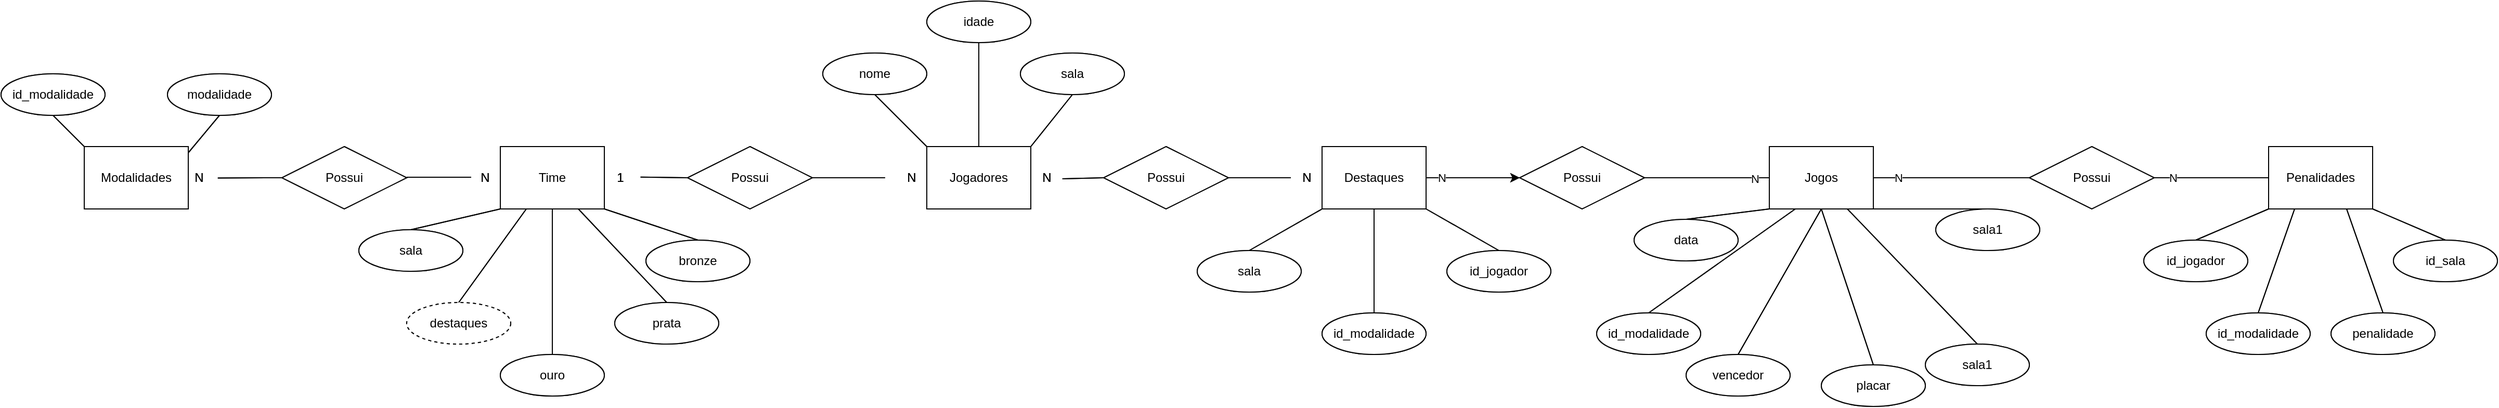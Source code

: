 <mxfile version="24.7.6">
  <diagram name="Página-1" id="VJBiSoErrVmNOVcD_QFj">
    <mxGraphModel dx="1306" dy="521" grid="1" gridSize="10" guides="1" tooltips="1" connect="1" arrows="1" fold="1" page="1" pageScale="1" pageWidth="827" pageHeight="1169" math="0" shadow="0">
      <root>
        <mxCell id="0" />
        <mxCell id="1" parent="0" />
        <mxCell id="yR5q5XPr1Rg4IKdKlbxc-5" style="rounded=0;orthogonalLoop=1;jettySize=auto;html=1;exitX=0;exitY=0;exitDx=0;exitDy=0;entryX=0.5;entryY=1;entryDx=0;entryDy=0;startArrow=none;startFill=0;endArrow=none;endFill=0;" edge="1" parent="1" source="yR5q5XPr1Rg4IKdKlbxc-2" target="yR5q5XPr1Rg4IKdKlbxc-3">
          <mxGeometry relative="1" as="geometry" />
        </mxCell>
        <mxCell id="yR5q5XPr1Rg4IKdKlbxc-2" value="Modalidades" style="whiteSpace=wrap;html=1;align=center;" vertex="1" parent="1">
          <mxGeometry x="100" y="190" width="100" height="60" as="geometry" />
        </mxCell>
        <mxCell id="yR5q5XPr1Rg4IKdKlbxc-3" value="id_modalidade" style="ellipse;whiteSpace=wrap;html=1;align=center;" vertex="1" parent="1">
          <mxGeometry x="20" y="120" width="100" height="40" as="geometry" />
        </mxCell>
        <mxCell id="yR5q5XPr1Rg4IKdKlbxc-4" value="modalidade" style="ellipse;whiteSpace=wrap;html=1;align=center;" vertex="1" parent="1">
          <mxGeometry x="180" y="120" width="100" height="40" as="geometry" />
        </mxCell>
        <mxCell id="yR5q5XPr1Rg4IKdKlbxc-7" style="rounded=0;orthogonalLoop=1;jettySize=auto;html=1;exitX=0;exitY=0;exitDx=0;exitDy=0;entryX=0.5;entryY=1;entryDx=0;entryDy=0;startArrow=none;startFill=0;endArrow=none;endFill=0;" edge="1" parent="1" target="yR5q5XPr1Rg4IKdKlbxc-4">
          <mxGeometry relative="1" as="geometry">
            <mxPoint x="200" y="196" as="sourcePoint" />
            <mxPoint x="195" y="160" as="targetPoint" />
          </mxGeometry>
        </mxCell>
        <mxCell id="yR5q5XPr1Rg4IKdKlbxc-8" value="N" style="text;html=1;align=center;verticalAlign=middle;resizable=0;points=[];autosize=1;strokeColor=none;fillColor=none;" vertex="1" parent="1">
          <mxGeometry x="195" y="205" width="30" height="30" as="geometry" />
        </mxCell>
        <mxCell id="yR5q5XPr1Rg4IKdKlbxc-9" value="Possui" style="shape=rhombus;perimeter=rhombusPerimeter;whiteSpace=wrap;html=1;align=center;" vertex="1" parent="1">
          <mxGeometry x="290" y="190" width="120" height="60" as="geometry" />
        </mxCell>
        <mxCell id="yR5q5XPr1Rg4IKdKlbxc-10" style="rounded=0;orthogonalLoop=1;jettySize=auto;html=1;exitX=0;exitY=0.5;exitDx=0;exitDy=0;entryX=1.113;entryY=0.507;entryDx=0;entryDy=0;entryPerimeter=0;startArrow=none;startFill=0;endArrow=none;endFill=0;" edge="1" parent="1" source="yR5q5XPr1Rg4IKdKlbxc-9" target="yR5q5XPr1Rg4IKdKlbxc-8">
          <mxGeometry relative="1" as="geometry" />
        </mxCell>
        <mxCell id="yR5q5XPr1Rg4IKdKlbxc-11" style="rounded=0;orthogonalLoop=1;jettySize=auto;html=1;exitX=0;exitY=0.5;exitDx=0;exitDy=0;entryX=1.113;entryY=0.507;entryDx=0;entryDy=0;entryPerimeter=0;startArrow=none;startFill=0;endArrow=none;endFill=0;" edge="1" parent="1">
          <mxGeometry relative="1" as="geometry">
            <mxPoint x="472" y="219.5" as="sourcePoint" />
            <mxPoint x="410" y="219.5" as="targetPoint" />
          </mxGeometry>
        </mxCell>
        <mxCell id="yR5q5XPr1Rg4IKdKlbxc-21" style="rounded=0;orthogonalLoop=1;jettySize=auto;html=1;exitX=0.25;exitY=1;exitDx=0;exitDy=0;entryX=0.5;entryY=0;entryDx=0;entryDy=0;endArrow=none;endFill=0;" edge="1" parent="1" source="yR5q5XPr1Rg4IKdKlbxc-12" target="yR5q5XPr1Rg4IKdKlbxc-25">
          <mxGeometry relative="1" as="geometry">
            <mxPoint x="515.355" y="345.858" as="targetPoint" />
          </mxGeometry>
        </mxCell>
        <mxCell id="yR5q5XPr1Rg4IKdKlbxc-23" style="rounded=0;orthogonalLoop=1;jettySize=auto;html=1;exitX=0.75;exitY=1;exitDx=0;exitDy=0;entryX=0.5;entryY=0;entryDx=0;entryDy=0;endArrow=none;endFill=0;" edge="1" parent="1" source="yR5q5XPr1Rg4IKdKlbxc-12" target="yR5q5XPr1Rg4IKdKlbxc-17">
          <mxGeometry relative="1" as="geometry" />
        </mxCell>
        <mxCell id="yR5q5XPr1Rg4IKdKlbxc-24" style="rounded=0;orthogonalLoop=1;jettySize=auto;html=1;exitX=1;exitY=1;exitDx=0;exitDy=0;entryX=0.5;entryY=0;entryDx=0;entryDy=0;endArrow=none;endFill=0;" edge="1" parent="1" source="yR5q5XPr1Rg4IKdKlbxc-12" target="yR5q5XPr1Rg4IKdKlbxc-18">
          <mxGeometry relative="1" as="geometry" />
        </mxCell>
        <mxCell id="yR5q5XPr1Rg4IKdKlbxc-12" value="Time" style="whiteSpace=wrap;html=1;align=center;" vertex="1" parent="1">
          <mxGeometry x="500" y="190" width="100" height="60" as="geometry" />
        </mxCell>
        <mxCell id="yR5q5XPr1Rg4IKdKlbxc-13" value="N" style="text;html=1;align=center;verticalAlign=middle;resizable=0;points=[];autosize=1;strokeColor=none;fillColor=none;" vertex="1" parent="1">
          <mxGeometry x="470" y="205" width="30" height="30" as="geometry" />
        </mxCell>
        <mxCell id="yR5q5XPr1Rg4IKdKlbxc-14" value="&lt;div&gt;sala&lt;/div&gt;" style="ellipse;whiteSpace=wrap;html=1;align=center;" vertex="1" parent="1">
          <mxGeometry x="364" y="270" width="100" height="40" as="geometry" />
        </mxCell>
        <mxCell id="yR5q5XPr1Rg4IKdKlbxc-16" value="&lt;div&gt;ouro&lt;/div&gt;" style="ellipse;whiteSpace=wrap;html=1;align=center;" vertex="1" parent="1">
          <mxGeometry x="500" y="390" width="100" height="40" as="geometry" />
        </mxCell>
        <mxCell id="yR5q5XPr1Rg4IKdKlbxc-17" value="&lt;div&gt;prata&lt;span style=&quot;color: rgba(0, 0, 0, 0); font-family: monospace; font-size: 0px; text-align: start; text-wrap: nowrap; background-color: initial;&quot;&gt;%3CmxGraphModel%3E%3Croot%3E%3CmxCell%20id%3D%220%22%2F%3E%3CmxCell%20id%3D%221%22%20parent%3D%220%22%2F%3E%3CmxCell%20id%3D%222%22%20value%3D%22%26lt%3Bdiv%26gt%3Bouro%26lt%3B%2Fdiv%26gt%3B%22%20style%3D%22ellipse%3BwhiteSpace%3Dwrap%3Bhtml%3D1%3Balign%3Dcenter%3B%22%20vertex%3D%221%22%20parent%3D%221%22%3E%3CmxGeometry%20x%3D%22510%22%20y%3D%22400%22%20width%3D%22100%22%20height%3D%2240%22%20as%3D%22geometry%22%2F%3E%3C%2FmxCell%3E%3C%2Froot%3E%3C%2FmxGraphModel%3E&lt;/span&gt;&lt;/div&gt;" style="ellipse;whiteSpace=wrap;html=1;align=center;" vertex="1" parent="1">
          <mxGeometry x="610" y="340" width="100" height="40" as="geometry" />
        </mxCell>
        <mxCell id="yR5q5XPr1Rg4IKdKlbxc-18" value="&lt;div&gt;bronze&lt;/div&gt;" style="ellipse;whiteSpace=wrap;html=1;align=center;" vertex="1" parent="1">
          <mxGeometry x="640" y="280" width="100" height="40" as="geometry" />
        </mxCell>
        <mxCell id="yR5q5XPr1Rg4IKdKlbxc-19" style="rounded=0;orthogonalLoop=1;jettySize=auto;html=1;exitX=0;exitY=1;exitDx=0;exitDy=0;entryX=0.5;entryY=0;entryDx=0;entryDy=0;endArrow=none;endFill=0;" edge="1" parent="1" source="yR5q5XPr1Rg4IKdKlbxc-12" target="yR5q5XPr1Rg4IKdKlbxc-14">
          <mxGeometry relative="1" as="geometry" />
        </mxCell>
        <mxCell id="yR5q5XPr1Rg4IKdKlbxc-22" style="rounded=0;orthogonalLoop=1;jettySize=auto;html=1;exitX=0.5;exitY=1;exitDx=0;exitDy=0;entryX=0.5;entryY=0;entryDx=0;entryDy=0;endArrow=none;endFill=0;" edge="1" parent="1" source="yR5q5XPr1Rg4IKdKlbxc-12" target="yR5q5XPr1Rg4IKdKlbxc-16">
          <mxGeometry relative="1" as="geometry" />
        </mxCell>
        <mxCell id="yR5q5XPr1Rg4IKdKlbxc-25" value="destaques" style="ellipse;whiteSpace=wrap;html=1;align=center;dashed=1;" vertex="1" parent="1">
          <mxGeometry x="410" y="340" width="100" height="40" as="geometry" />
        </mxCell>
        <mxCell id="yR5q5XPr1Rg4IKdKlbxc-26" value="1" style="text;html=1;align=center;verticalAlign=middle;resizable=0;points=[];autosize=1;strokeColor=none;fillColor=none;" vertex="1" parent="1">
          <mxGeometry x="600" y="205" width="30" height="30" as="geometry" />
        </mxCell>
        <mxCell id="yR5q5XPr1Rg4IKdKlbxc-29" style="rounded=0;orthogonalLoop=1;jettySize=auto;html=1;exitX=1;exitY=0.5;exitDx=0;exitDy=0;endArrow=none;endFill=0;" edge="1" parent="1" source="yR5q5XPr1Rg4IKdKlbxc-27">
          <mxGeometry relative="1" as="geometry">
            <mxPoint x="870" y="220" as="targetPoint" />
          </mxGeometry>
        </mxCell>
        <mxCell id="yR5q5XPr1Rg4IKdKlbxc-27" value="Possui" style="shape=rhombus;perimeter=rhombusPerimeter;whiteSpace=wrap;html=1;align=center;" vertex="1" parent="1">
          <mxGeometry x="680" y="190" width="120" height="60" as="geometry" />
        </mxCell>
        <mxCell id="yR5q5XPr1Rg4IKdKlbxc-28" style="rounded=0;orthogonalLoop=1;jettySize=auto;html=1;exitX=0;exitY=0.5;exitDx=0;exitDy=0;entryX=1.16;entryY=0.48;entryDx=0;entryDy=0;entryPerimeter=0;endArrow=none;endFill=0;" edge="1" parent="1" source="yR5q5XPr1Rg4IKdKlbxc-27" target="yR5q5XPr1Rg4IKdKlbxc-26">
          <mxGeometry relative="1" as="geometry" />
        </mxCell>
        <mxCell id="yR5q5XPr1Rg4IKdKlbxc-35" style="rounded=0;orthogonalLoop=1;jettySize=auto;html=1;exitX=0;exitY=0;exitDx=0;exitDy=0;entryX=0.5;entryY=1;entryDx=0;entryDy=0;endArrow=none;endFill=0;" edge="1" parent="1" source="yR5q5XPr1Rg4IKdKlbxc-30" target="yR5q5XPr1Rg4IKdKlbxc-32">
          <mxGeometry relative="1" as="geometry" />
        </mxCell>
        <mxCell id="yR5q5XPr1Rg4IKdKlbxc-36" style="rounded=0;orthogonalLoop=1;jettySize=auto;html=1;exitX=0.5;exitY=0;exitDx=0;exitDy=0;entryX=0.5;entryY=1;entryDx=0;entryDy=0;endArrow=none;endFill=0;" edge="1" parent="1" source="yR5q5XPr1Rg4IKdKlbxc-30" target="yR5q5XPr1Rg4IKdKlbxc-33">
          <mxGeometry relative="1" as="geometry" />
        </mxCell>
        <mxCell id="yR5q5XPr1Rg4IKdKlbxc-37" style="rounded=0;orthogonalLoop=1;jettySize=auto;html=1;exitX=1;exitY=0;exitDx=0;exitDy=0;entryX=0.5;entryY=1;entryDx=0;entryDy=0;endArrow=none;endFill=0;" edge="1" parent="1" source="yR5q5XPr1Rg4IKdKlbxc-30" target="yR5q5XPr1Rg4IKdKlbxc-34">
          <mxGeometry relative="1" as="geometry" />
        </mxCell>
        <mxCell id="yR5q5XPr1Rg4IKdKlbxc-30" value="Jogadores" style="whiteSpace=wrap;html=1;align=center;" vertex="1" parent="1">
          <mxGeometry x="910" y="190" width="100" height="60" as="geometry" />
        </mxCell>
        <mxCell id="yR5q5XPr1Rg4IKdKlbxc-31" value="N" style="text;html=1;align=center;verticalAlign=middle;resizable=0;points=[];autosize=1;strokeColor=none;fillColor=none;" vertex="1" parent="1">
          <mxGeometry x="880" y="205" width="30" height="30" as="geometry" />
        </mxCell>
        <mxCell id="yR5q5XPr1Rg4IKdKlbxc-32" value="nome" style="ellipse;whiteSpace=wrap;html=1;align=center;" vertex="1" parent="1">
          <mxGeometry x="810" y="100" width="100" height="40" as="geometry" />
        </mxCell>
        <mxCell id="yR5q5XPr1Rg4IKdKlbxc-33" value="idade" style="ellipse;whiteSpace=wrap;html=1;align=center;" vertex="1" parent="1">
          <mxGeometry x="910" y="50" width="100" height="40" as="geometry" />
        </mxCell>
        <mxCell id="yR5q5XPr1Rg4IKdKlbxc-34" value="sala" style="ellipse;whiteSpace=wrap;html=1;align=center;" vertex="1" parent="1">
          <mxGeometry x="1000" y="100" width="100" height="40" as="geometry" />
        </mxCell>
        <mxCell id="yR5q5XPr1Rg4IKdKlbxc-38" value="N" style="text;html=1;align=center;verticalAlign=middle;resizable=0;points=[];autosize=1;strokeColor=none;fillColor=none;" vertex="1" parent="1">
          <mxGeometry x="1010" y="205" width="30" height="30" as="geometry" />
        </mxCell>
        <mxCell id="yR5q5XPr1Rg4IKdKlbxc-41" style="rounded=0;orthogonalLoop=1;jettySize=auto;html=1;exitX=1;exitY=0.5;exitDx=0;exitDy=0;endArrow=none;endFill=0;" edge="1" parent="1" source="yR5q5XPr1Rg4IKdKlbxc-39">
          <mxGeometry relative="1" as="geometry">
            <mxPoint x="1260" y="220" as="targetPoint" />
          </mxGeometry>
        </mxCell>
        <mxCell id="yR5q5XPr1Rg4IKdKlbxc-39" value="Possui" style="shape=rhombus;perimeter=rhombusPerimeter;whiteSpace=wrap;html=1;align=center;" vertex="1" parent="1">
          <mxGeometry x="1080" y="190" width="120" height="60" as="geometry" />
        </mxCell>
        <mxCell id="yR5q5XPr1Rg4IKdKlbxc-40" style="rounded=0;orthogonalLoop=1;jettySize=auto;html=1;exitX=0;exitY=0.5;exitDx=0;exitDy=0;entryX=1.013;entryY=0.533;entryDx=0;entryDy=0;entryPerimeter=0;endArrow=none;endFill=0;" edge="1" parent="1" source="yR5q5XPr1Rg4IKdKlbxc-39" target="yR5q5XPr1Rg4IKdKlbxc-38">
          <mxGeometry relative="1" as="geometry" />
        </mxCell>
        <mxCell id="yR5q5XPr1Rg4IKdKlbxc-47" style="rounded=0;orthogonalLoop=1;jettySize=auto;html=1;exitX=0;exitY=1;exitDx=0;exitDy=0;entryX=0.5;entryY=0;entryDx=0;entryDy=0;endArrow=none;endFill=0;" edge="1" parent="1" source="yR5q5XPr1Rg4IKdKlbxc-42" target="yR5q5XPr1Rg4IKdKlbxc-44">
          <mxGeometry relative="1" as="geometry" />
        </mxCell>
        <mxCell id="yR5q5XPr1Rg4IKdKlbxc-48" style="rounded=0;orthogonalLoop=1;jettySize=auto;html=1;exitX=0.5;exitY=1;exitDx=0;exitDy=0;entryX=0.5;entryY=0;entryDx=0;entryDy=0;endArrow=none;endFill=0;" edge="1" parent="1" source="yR5q5XPr1Rg4IKdKlbxc-42" target="yR5q5XPr1Rg4IKdKlbxc-45">
          <mxGeometry relative="1" as="geometry" />
        </mxCell>
        <mxCell id="yR5q5XPr1Rg4IKdKlbxc-49" style="rounded=0;orthogonalLoop=1;jettySize=auto;html=1;exitX=1;exitY=1;exitDx=0;exitDy=0;entryX=0.5;entryY=0;entryDx=0;entryDy=0;endArrow=none;endFill=0;" edge="1" parent="1" source="yR5q5XPr1Rg4IKdKlbxc-42" target="yR5q5XPr1Rg4IKdKlbxc-46">
          <mxGeometry relative="1" as="geometry" />
        </mxCell>
        <mxCell id="yR5q5XPr1Rg4IKdKlbxc-53" value="" style="edgeStyle=orthogonalEdgeStyle;rounded=0;orthogonalLoop=1;jettySize=auto;html=1;" edge="1" parent="1" source="yR5q5XPr1Rg4IKdKlbxc-42" target="yR5q5XPr1Rg4IKdKlbxc-51">
          <mxGeometry relative="1" as="geometry" />
        </mxCell>
        <mxCell id="yR5q5XPr1Rg4IKdKlbxc-42" value="Destaques" style="whiteSpace=wrap;html=1;align=center;" vertex="1" parent="1">
          <mxGeometry x="1290" y="190" width="100" height="60" as="geometry" />
        </mxCell>
        <mxCell id="yR5q5XPr1Rg4IKdKlbxc-43" value="N" style="text;html=1;align=center;verticalAlign=middle;resizable=0;points=[];autosize=1;strokeColor=none;fillColor=none;" vertex="1" parent="1">
          <mxGeometry x="1260" y="205" width="30" height="30" as="geometry" />
        </mxCell>
        <mxCell id="yR5q5XPr1Rg4IKdKlbxc-44" value="sala" style="ellipse;whiteSpace=wrap;html=1;align=center;" vertex="1" parent="1">
          <mxGeometry x="1170" y="290" width="100" height="40" as="geometry" />
        </mxCell>
        <mxCell id="yR5q5XPr1Rg4IKdKlbxc-45" value="id_modalidade" style="ellipse;whiteSpace=wrap;html=1;align=center;" vertex="1" parent="1">
          <mxGeometry x="1290" y="350" width="100" height="40" as="geometry" />
        </mxCell>
        <mxCell id="yR5q5XPr1Rg4IKdKlbxc-46" value="id_jogador" style="ellipse;whiteSpace=wrap;html=1;align=center;" vertex="1" parent="1">
          <mxGeometry x="1410" y="290" width="100" height="40" as="geometry" />
        </mxCell>
        <mxCell id="yR5q5XPr1Rg4IKdKlbxc-50" style="rounded=0;orthogonalLoop=1;jettySize=auto;html=1;exitX=1;exitY=0.5;exitDx=0;exitDy=0;endArrow=none;endFill=0;entryX=0;entryY=0.5;entryDx=0;entryDy=0;" edge="1" parent="1" source="yR5q5XPr1Rg4IKdKlbxc-51" target="yR5q5XPr1Rg4IKdKlbxc-56">
          <mxGeometry relative="1" as="geometry">
            <mxPoint x="1700" y="220" as="targetPoint" />
          </mxGeometry>
        </mxCell>
        <mxCell id="yR5q5XPr1Rg4IKdKlbxc-55" value="N" style="edgeLabel;html=1;align=center;verticalAlign=middle;resizable=0;points=[];" vertex="1" connectable="0" parent="yR5q5XPr1Rg4IKdKlbxc-50">
          <mxGeometry x="0.768" y="-1" relative="1" as="geometry">
            <mxPoint as="offset" />
          </mxGeometry>
        </mxCell>
        <mxCell id="yR5q5XPr1Rg4IKdKlbxc-51" value="Possui" style="shape=rhombus;perimeter=rhombusPerimeter;whiteSpace=wrap;html=1;align=center;" vertex="1" parent="1">
          <mxGeometry x="1480" y="190" width="120" height="60" as="geometry" />
        </mxCell>
        <mxCell id="yR5q5XPr1Rg4IKdKlbxc-52" style="rounded=0;orthogonalLoop=1;jettySize=auto;html=1;exitX=0;exitY=0.5;exitDx=0;exitDy=0;endArrow=none;endFill=0;" edge="1" parent="1" source="yR5q5XPr1Rg4IKdKlbxc-51">
          <mxGeometry relative="1" as="geometry">
            <mxPoint x="1390" y="220" as="targetPoint" />
          </mxGeometry>
        </mxCell>
        <mxCell id="yR5q5XPr1Rg4IKdKlbxc-54" value="N" style="edgeLabel;html=1;align=center;verticalAlign=middle;resizable=0;points=[];" vertex="1" connectable="0" parent="yR5q5XPr1Rg4IKdKlbxc-52">
          <mxGeometry x="0.68" relative="1" as="geometry">
            <mxPoint as="offset" />
          </mxGeometry>
        </mxCell>
        <mxCell id="yR5q5XPr1Rg4IKdKlbxc-56" value="Jogos" style="whiteSpace=wrap;html=1;align=center;" vertex="1" parent="1">
          <mxGeometry x="1720" y="190" width="100" height="60" as="geometry" />
        </mxCell>
        <mxCell id="yR5q5XPr1Rg4IKdKlbxc-58" style="rounded=0;orthogonalLoop=1;jettySize=auto;html=1;exitX=0;exitY=1;exitDx=0;exitDy=0;entryX=0.5;entryY=0;entryDx=0;entryDy=0;endArrow=none;endFill=0;" edge="1" parent="1" target="yR5q5XPr1Rg4IKdKlbxc-59" source="yR5q5XPr1Rg4IKdKlbxc-56">
          <mxGeometry relative="1" as="geometry">
            <mxPoint x="1720" y="250" as="sourcePoint" />
          </mxGeometry>
        </mxCell>
        <mxCell id="yR5q5XPr1Rg4IKdKlbxc-59" value="data" style="ellipse;whiteSpace=wrap;html=1;align=center;" vertex="1" parent="1">
          <mxGeometry x="1590" y="260" width="100" height="40" as="geometry" />
        </mxCell>
        <mxCell id="yR5q5XPr1Rg4IKdKlbxc-60" style="rounded=0;orthogonalLoop=1;jettySize=auto;html=1;exitX=0.5;exitY=1;exitDx=0;exitDy=0;entryX=0.5;entryY=0;entryDx=0;entryDy=0;endArrow=none;endFill=0;" edge="1" parent="1" target="yR5q5XPr1Rg4IKdKlbxc-61" source="yR5q5XPr1Rg4IKdKlbxc-56">
          <mxGeometry relative="1" as="geometry">
            <mxPoint x="1800" y="300" as="sourcePoint" />
          </mxGeometry>
        </mxCell>
        <mxCell id="yR5q5XPr1Rg4IKdKlbxc-61" value="vencedor" style="ellipse;whiteSpace=wrap;html=1;align=center;" vertex="1" parent="1">
          <mxGeometry x="1640" y="390" width="100" height="40" as="geometry" />
        </mxCell>
        <mxCell id="yR5q5XPr1Rg4IKdKlbxc-62" style="rounded=0;orthogonalLoop=1;jettySize=auto;html=1;exitX=0.25;exitY=1;exitDx=0;exitDy=0;entryX=0.5;entryY=0;entryDx=0;entryDy=0;endArrow=none;endFill=0;" edge="1" parent="1" target="yR5q5XPr1Rg4IKdKlbxc-63" source="yR5q5XPr1Rg4IKdKlbxc-56">
          <mxGeometry relative="1" as="geometry">
            <mxPoint x="1690" y="330" as="sourcePoint" />
          </mxGeometry>
        </mxCell>
        <mxCell id="yR5q5XPr1Rg4IKdKlbxc-63" value="id_modalidade" style="ellipse;whiteSpace=wrap;html=1;align=center;" vertex="1" parent="1">
          <mxGeometry x="1554" y="350" width="100" height="40" as="geometry" />
        </mxCell>
        <mxCell id="yR5q5XPr1Rg4IKdKlbxc-64" style="rounded=0;orthogonalLoop=1;jettySize=auto;html=1;exitX=0.5;exitY=1;exitDx=0;exitDy=0;entryX=0.5;entryY=0;entryDx=0;entryDy=0;endArrow=none;endFill=0;" edge="1" parent="1" target="yR5q5XPr1Rg4IKdKlbxc-65" source="yR5q5XPr1Rg4IKdKlbxc-56">
          <mxGeometry relative="1" as="geometry">
            <mxPoint x="1900" y="330" as="sourcePoint" />
          </mxGeometry>
        </mxCell>
        <mxCell id="yR5q5XPr1Rg4IKdKlbxc-65" value="placar" style="ellipse;whiteSpace=wrap;html=1;align=center;" vertex="1" parent="1">
          <mxGeometry x="1770" y="400" width="100" height="40" as="geometry" />
        </mxCell>
        <mxCell id="yR5q5XPr1Rg4IKdKlbxc-66" style="rounded=0;orthogonalLoop=1;jettySize=auto;html=1;exitX=0.75;exitY=1;exitDx=0;exitDy=0;entryX=0.5;entryY=0;entryDx=0;entryDy=0;endArrow=none;endFill=0;" edge="1" parent="1" target="yR5q5XPr1Rg4IKdKlbxc-67" source="yR5q5XPr1Rg4IKdKlbxc-56">
          <mxGeometry relative="1" as="geometry">
            <mxPoint x="1340" y="300" as="sourcePoint" />
          </mxGeometry>
        </mxCell>
        <mxCell id="yR5q5XPr1Rg4IKdKlbxc-67" value="sala1" style="ellipse;whiteSpace=wrap;html=1;align=center;" vertex="1" parent="1">
          <mxGeometry x="1870" y="380" width="100" height="40" as="geometry" />
        </mxCell>
        <mxCell id="yR5q5XPr1Rg4IKdKlbxc-68" value="sala1" style="ellipse;whiteSpace=wrap;html=1;align=center;" vertex="1" parent="1">
          <mxGeometry x="1880" y="250" width="100" height="40" as="geometry" />
        </mxCell>
        <mxCell id="yR5q5XPr1Rg4IKdKlbxc-69" style="rounded=0;orthogonalLoop=1;jettySize=auto;html=1;exitX=1;exitY=1;exitDx=0;exitDy=0;entryX=0.5;entryY=0;entryDx=0;entryDy=0;endArrow=none;endFill=0;" edge="1" parent="1" source="yR5q5XPr1Rg4IKdKlbxc-56" target="yR5q5XPr1Rg4IKdKlbxc-68">
          <mxGeometry relative="1" as="geometry">
            <mxPoint x="1830" y="260" as="sourcePoint" />
            <mxPoint x="1985" y="286" as="targetPoint" />
          </mxGeometry>
        </mxCell>
        <mxCell id="yR5q5XPr1Rg4IKdKlbxc-70" value="Possui" style="shape=rhombus;perimeter=rhombusPerimeter;whiteSpace=wrap;html=1;align=center;" vertex="1" parent="1">
          <mxGeometry x="1970" y="190" width="120" height="60" as="geometry" />
        </mxCell>
        <mxCell id="yR5q5XPr1Rg4IKdKlbxc-72" style="rounded=0;orthogonalLoop=1;jettySize=auto;html=1;exitX=0;exitY=0.5;exitDx=0;exitDy=0;endArrow=none;endFill=0;entryX=1;entryY=0.5;entryDx=0;entryDy=0;" edge="1" parent="1" source="yR5q5XPr1Rg4IKdKlbxc-70" target="yR5q5XPr1Rg4IKdKlbxc-56">
          <mxGeometry relative="1" as="geometry">
            <mxPoint x="1400" y="230" as="targetPoint" />
            <mxPoint x="1490" y="230" as="sourcePoint" />
          </mxGeometry>
        </mxCell>
        <mxCell id="yR5q5XPr1Rg4IKdKlbxc-73" value="N" style="edgeLabel;html=1;align=center;verticalAlign=middle;resizable=0;points=[];" vertex="1" connectable="0" parent="yR5q5XPr1Rg4IKdKlbxc-72">
          <mxGeometry x="0.68" relative="1" as="geometry">
            <mxPoint as="offset" />
          </mxGeometry>
        </mxCell>
        <mxCell id="yR5q5XPr1Rg4IKdKlbxc-74" style="rounded=0;orthogonalLoop=1;jettySize=auto;html=1;endArrow=none;endFill=0;entryX=1;entryY=0.5;entryDx=0;entryDy=0;exitX=0;exitY=0.5;exitDx=0;exitDy=0;" edge="1" parent="1" source="yR5q5XPr1Rg4IKdKlbxc-76" target="yR5q5XPr1Rg4IKdKlbxc-70">
          <mxGeometry relative="1" as="geometry">
            <mxPoint x="1830" y="230" as="targetPoint" />
            <mxPoint x="2200" y="220" as="sourcePoint" />
          </mxGeometry>
        </mxCell>
        <mxCell id="yR5q5XPr1Rg4IKdKlbxc-75" value="N" style="edgeLabel;html=1;align=center;verticalAlign=middle;resizable=0;points=[];" vertex="1" connectable="0" parent="yR5q5XPr1Rg4IKdKlbxc-74">
          <mxGeometry x="0.68" relative="1" as="geometry">
            <mxPoint as="offset" />
          </mxGeometry>
        </mxCell>
        <mxCell id="yR5q5XPr1Rg4IKdKlbxc-76" value="Penalidades" style="whiteSpace=wrap;html=1;align=center;" vertex="1" parent="1">
          <mxGeometry x="2200" y="190" width="100" height="60" as="geometry" />
        </mxCell>
        <mxCell id="yR5q5XPr1Rg4IKdKlbxc-79" value="id_saka" style="ellipse;whiteSpace=wrap;html=1;align=center;" vertex="1" parent="1">
          <mxGeometry x="2320" y="280" width="100" height="40" as="geometry" />
        </mxCell>
        <mxCell id="yR5q5XPr1Rg4IKdKlbxc-80" style="rounded=0;orthogonalLoop=1;jettySize=auto;html=1;exitX=1;exitY=1;exitDx=0;exitDy=0;entryX=0.5;entryY=0;entryDx=0;entryDy=0;endArrow=none;endFill=0;" edge="1" parent="1" target="yR5q5XPr1Rg4IKdKlbxc-79" source="yR5q5XPr1Rg4IKdKlbxc-76">
          <mxGeometry relative="1" as="geometry">
            <mxPoint x="2260" y="280" as="sourcePoint" />
            <mxPoint x="2425" y="316" as="targetPoint" />
          </mxGeometry>
        </mxCell>
        <mxCell id="yR5q5XPr1Rg4IKdKlbxc-81" value="id_jogador" style="ellipse;whiteSpace=wrap;html=1;align=center;" vertex="1" parent="1">
          <mxGeometry x="2080" y="280" width="100" height="40" as="geometry" />
        </mxCell>
        <mxCell id="yR5q5XPr1Rg4IKdKlbxc-82" style="rounded=0;orthogonalLoop=1;jettySize=auto;html=1;exitX=0;exitY=1;exitDx=0;exitDy=0;entryX=0.5;entryY=0;entryDx=0;entryDy=0;endArrow=none;endFill=0;" edge="1" parent="1" target="yR5q5XPr1Rg4IKdKlbxc-81" source="yR5q5XPr1Rg4IKdKlbxc-76">
          <mxGeometry relative="1" as="geometry">
            <mxPoint x="2020" y="280" as="sourcePoint" />
            <mxPoint x="2185" y="316" as="targetPoint" />
          </mxGeometry>
        </mxCell>
        <mxCell id="yR5q5XPr1Rg4IKdKlbxc-83" value="id_modalidade" style="ellipse;whiteSpace=wrap;html=1;align=center;" vertex="1" parent="1">
          <mxGeometry x="2140" y="350" width="100" height="40" as="geometry" />
        </mxCell>
        <mxCell id="yR5q5XPr1Rg4IKdKlbxc-84" style="rounded=0;orthogonalLoop=1;jettySize=auto;html=1;exitX=0.25;exitY=1;exitDx=0;exitDy=0;entryX=0.5;entryY=0;entryDx=0;entryDy=0;endArrow=none;endFill=0;" edge="1" parent="1" target="yR5q5XPr1Rg4IKdKlbxc-83" source="yR5q5XPr1Rg4IKdKlbxc-76">
          <mxGeometry relative="1" as="geometry">
            <mxPoint x="2080" y="350" as="sourcePoint" />
            <mxPoint x="2245" y="386" as="targetPoint" />
          </mxGeometry>
        </mxCell>
        <mxCell id="yR5q5XPr1Rg4IKdKlbxc-85" value="penalidade" style="ellipse;whiteSpace=wrap;html=1;align=center;" vertex="1" parent="1">
          <mxGeometry x="2260" y="350" width="100" height="40" as="geometry" />
        </mxCell>
        <mxCell id="yR5q5XPr1Rg4IKdKlbxc-86" style="rounded=0;orthogonalLoop=1;jettySize=auto;html=1;exitX=0.75;exitY=1;exitDx=0;exitDy=0;entryX=0.5;entryY=0;entryDx=0;entryDy=0;endArrow=none;endFill=0;" edge="1" parent="1" target="yR5q5XPr1Rg4IKdKlbxc-85" source="yR5q5XPr1Rg4IKdKlbxc-76">
          <mxGeometry relative="1" as="geometry">
            <mxPoint x="2200" y="350" as="sourcePoint" />
            <mxPoint x="2365" y="386" as="targetPoint" />
          </mxGeometry>
        </mxCell>
        <mxCell id="yR5q5XPr1Rg4IKdKlbxc-87" style="rounded=0;orthogonalLoop=1;jettySize=auto;html=1;exitX=0;exitY=0;exitDx=0;exitDy=0;entryX=0.5;entryY=1;entryDx=0;entryDy=0;startArrow=none;startFill=0;endArrow=none;endFill=0;" edge="1" parent="1" source="yR5q5XPr1Rg4IKdKlbxc-88" target="yR5q5XPr1Rg4IKdKlbxc-89">
          <mxGeometry relative="1" as="geometry" />
        </mxCell>
        <mxCell id="yR5q5XPr1Rg4IKdKlbxc-88" value="Modalidades" style="whiteSpace=wrap;html=1;align=center;" vertex="1" parent="1">
          <mxGeometry x="100" y="190" width="100" height="60" as="geometry" />
        </mxCell>
        <mxCell id="yR5q5XPr1Rg4IKdKlbxc-89" value="id_modalidade" style="ellipse;whiteSpace=wrap;html=1;align=center;" vertex="1" parent="1">
          <mxGeometry x="20" y="120" width="100" height="40" as="geometry" />
        </mxCell>
        <mxCell id="yR5q5XPr1Rg4IKdKlbxc-90" value="modalidade" style="ellipse;whiteSpace=wrap;html=1;align=center;" vertex="1" parent="1">
          <mxGeometry x="180" y="120" width="100" height="40" as="geometry" />
        </mxCell>
        <mxCell id="yR5q5XPr1Rg4IKdKlbxc-91" style="rounded=0;orthogonalLoop=1;jettySize=auto;html=1;exitX=0;exitY=0;exitDx=0;exitDy=0;entryX=0.5;entryY=1;entryDx=0;entryDy=0;startArrow=none;startFill=0;endArrow=none;endFill=0;" edge="1" parent="1" target="yR5q5XPr1Rg4IKdKlbxc-90">
          <mxGeometry relative="1" as="geometry">
            <mxPoint x="200" y="196" as="sourcePoint" />
            <mxPoint x="195" y="160" as="targetPoint" />
          </mxGeometry>
        </mxCell>
        <mxCell id="yR5q5XPr1Rg4IKdKlbxc-92" value="N" style="text;html=1;align=center;verticalAlign=middle;resizable=0;points=[];autosize=1;strokeColor=none;fillColor=none;" vertex="1" parent="1">
          <mxGeometry x="195" y="205" width="30" height="30" as="geometry" />
        </mxCell>
        <mxCell id="yR5q5XPr1Rg4IKdKlbxc-93" value="Possui" style="shape=rhombus;perimeter=rhombusPerimeter;whiteSpace=wrap;html=1;align=center;" vertex="1" parent="1">
          <mxGeometry x="290" y="190" width="120" height="60" as="geometry" />
        </mxCell>
        <mxCell id="yR5q5XPr1Rg4IKdKlbxc-94" style="rounded=0;orthogonalLoop=1;jettySize=auto;html=1;exitX=0;exitY=0.5;exitDx=0;exitDy=0;entryX=1.113;entryY=0.507;entryDx=0;entryDy=0;entryPerimeter=0;startArrow=none;startFill=0;endArrow=none;endFill=0;" edge="1" parent="1" source="yR5q5XPr1Rg4IKdKlbxc-93" target="yR5q5XPr1Rg4IKdKlbxc-92">
          <mxGeometry relative="1" as="geometry" />
        </mxCell>
        <mxCell id="yR5q5XPr1Rg4IKdKlbxc-95" style="rounded=0;orthogonalLoop=1;jettySize=auto;html=1;exitX=0;exitY=0.5;exitDx=0;exitDy=0;entryX=1.113;entryY=0.507;entryDx=0;entryDy=0;entryPerimeter=0;startArrow=none;startFill=0;endArrow=none;endFill=0;" edge="1" parent="1">
          <mxGeometry relative="1" as="geometry">
            <mxPoint x="472" y="219.5" as="sourcePoint" />
            <mxPoint x="410" y="219.5" as="targetPoint" />
          </mxGeometry>
        </mxCell>
        <mxCell id="yR5q5XPr1Rg4IKdKlbxc-96" style="rounded=0;orthogonalLoop=1;jettySize=auto;html=1;exitX=0.25;exitY=1;exitDx=0;exitDy=0;entryX=0.5;entryY=0;entryDx=0;entryDy=0;endArrow=none;endFill=0;" edge="1" parent="1" source="yR5q5XPr1Rg4IKdKlbxc-99" target="yR5q5XPr1Rg4IKdKlbxc-107">
          <mxGeometry relative="1" as="geometry">
            <mxPoint x="515.355" y="345.858" as="targetPoint" />
          </mxGeometry>
        </mxCell>
        <mxCell id="yR5q5XPr1Rg4IKdKlbxc-97" style="rounded=0;orthogonalLoop=1;jettySize=auto;html=1;exitX=0.75;exitY=1;exitDx=0;exitDy=0;entryX=0.5;entryY=0;entryDx=0;entryDy=0;endArrow=none;endFill=0;" edge="1" parent="1" source="yR5q5XPr1Rg4IKdKlbxc-99" target="yR5q5XPr1Rg4IKdKlbxc-103">
          <mxGeometry relative="1" as="geometry" />
        </mxCell>
        <mxCell id="yR5q5XPr1Rg4IKdKlbxc-98" style="rounded=0;orthogonalLoop=1;jettySize=auto;html=1;exitX=1;exitY=1;exitDx=0;exitDy=0;entryX=0.5;entryY=0;entryDx=0;entryDy=0;endArrow=none;endFill=0;" edge="1" parent="1" source="yR5q5XPr1Rg4IKdKlbxc-99" target="yR5q5XPr1Rg4IKdKlbxc-104">
          <mxGeometry relative="1" as="geometry" />
        </mxCell>
        <mxCell id="yR5q5XPr1Rg4IKdKlbxc-99" value="Time" style="whiteSpace=wrap;html=1;align=center;" vertex="1" parent="1">
          <mxGeometry x="500" y="190" width="100" height="60" as="geometry" />
        </mxCell>
        <mxCell id="yR5q5XPr1Rg4IKdKlbxc-100" value="N" style="text;html=1;align=center;verticalAlign=middle;resizable=0;points=[];autosize=1;strokeColor=none;fillColor=none;" vertex="1" parent="1">
          <mxGeometry x="470" y="205" width="30" height="30" as="geometry" />
        </mxCell>
        <mxCell id="yR5q5XPr1Rg4IKdKlbxc-101" value="&lt;div&gt;sala&lt;/div&gt;" style="ellipse;whiteSpace=wrap;html=1;align=center;" vertex="1" parent="1">
          <mxGeometry x="364" y="270" width="100" height="40" as="geometry" />
        </mxCell>
        <mxCell id="yR5q5XPr1Rg4IKdKlbxc-102" value="&lt;div&gt;ouro&lt;/div&gt;" style="ellipse;whiteSpace=wrap;html=1;align=center;" vertex="1" parent="1">
          <mxGeometry x="500" y="390" width="100" height="40" as="geometry" />
        </mxCell>
        <mxCell id="yR5q5XPr1Rg4IKdKlbxc-103" value="&lt;div&gt;prata&lt;span style=&quot;color: rgba(0, 0, 0, 0); font-family: monospace; font-size: 0px; text-align: start; text-wrap: nowrap; background-color: initial;&quot;&gt;%3CmxGraphModel%3E%3Croot%3E%3CmxCell%20id%3D%220%22%2F%3E%3CmxCell%20id%3D%221%22%20parent%3D%220%22%2F%3E%3CmxCell%20id%3D%222%22%20value%3D%22%26lt%3Bdiv%26gt%3Bouro%26lt%3B%2Fdiv%26gt%3B%22%20style%3D%22ellipse%3BwhiteSpace%3Dwrap%3Bhtml%3D1%3Balign%3Dcenter%3B%22%20vertex%3D%221%22%20parent%3D%221%22%3E%3CmxGeometry%20x%3D%22510%22%20y%3D%22400%22%20width%3D%22100%22%20height%3D%2240%22%20as%3D%22geometry%22%2F%3E%3C%2FmxCell%3E%3C%2Froot%3E%3C%2FmxGraphModel%3E&lt;/span&gt;&lt;/div&gt;" style="ellipse;whiteSpace=wrap;html=1;align=center;" vertex="1" parent="1">
          <mxGeometry x="610" y="340" width="100" height="40" as="geometry" />
        </mxCell>
        <mxCell id="yR5q5XPr1Rg4IKdKlbxc-104" value="&lt;div&gt;bronze&lt;/div&gt;" style="ellipse;whiteSpace=wrap;html=1;align=center;" vertex="1" parent="1">
          <mxGeometry x="640" y="280" width="100" height="40" as="geometry" />
        </mxCell>
        <mxCell id="yR5q5XPr1Rg4IKdKlbxc-105" style="rounded=0;orthogonalLoop=1;jettySize=auto;html=1;exitX=0;exitY=1;exitDx=0;exitDy=0;entryX=0.5;entryY=0;entryDx=0;entryDy=0;endArrow=none;endFill=0;" edge="1" parent="1" source="yR5q5XPr1Rg4IKdKlbxc-99" target="yR5q5XPr1Rg4IKdKlbxc-101">
          <mxGeometry relative="1" as="geometry" />
        </mxCell>
        <mxCell id="yR5q5XPr1Rg4IKdKlbxc-106" style="rounded=0;orthogonalLoop=1;jettySize=auto;html=1;exitX=0.5;exitY=1;exitDx=0;exitDy=0;entryX=0.5;entryY=0;entryDx=0;entryDy=0;endArrow=none;endFill=0;" edge="1" parent="1" source="yR5q5XPr1Rg4IKdKlbxc-99" target="yR5q5XPr1Rg4IKdKlbxc-102">
          <mxGeometry relative="1" as="geometry" />
        </mxCell>
        <mxCell id="yR5q5XPr1Rg4IKdKlbxc-107" value="destaques" style="ellipse;whiteSpace=wrap;html=1;align=center;dashed=1;" vertex="1" parent="1">
          <mxGeometry x="410" y="340" width="100" height="40" as="geometry" />
        </mxCell>
        <mxCell id="yR5q5XPr1Rg4IKdKlbxc-108" value="1" style="text;html=1;align=center;verticalAlign=middle;resizable=0;points=[];autosize=1;strokeColor=none;fillColor=none;" vertex="1" parent="1">
          <mxGeometry x="600" y="205" width="30" height="30" as="geometry" />
        </mxCell>
        <mxCell id="yR5q5XPr1Rg4IKdKlbxc-109" style="rounded=0;orthogonalLoop=1;jettySize=auto;html=1;exitX=1;exitY=0.5;exitDx=0;exitDy=0;endArrow=none;endFill=0;" edge="1" parent="1" source="yR5q5XPr1Rg4IKdKlbxc-110">
          <mxGeometry relative="1" as="geometry">
            <mxPoint x="870" y="220" as="targetPoint" />
          </mxGeometry>
        </mxCell>
        <mxCell id="yR5q5XPr1Rg4IKdKlbxc-110" value="Possui" style="shape=rhombus;perimeter=rhombusPerimeter;whiteSpace=wrap;html=1;align=center;" vertex="1" parent="1">
          <mxGeometry x="680" y="190" width="120" height="60" as="geometry" />
        </mxCell>
        <mxCell id="yR5q5XPr1Rg4IKdKlbxc-111" style="rounded=0;orthogonalLoop=1;jettySize=auto;html=1;exitX=0;exitY=0.5;exitDx=0;exitDy=0;entryX=1.16;entryY=0.48;entryDx=0;entryDy=0;entryPerimeter=0;endArrow=none;endFill=0;" edge="1" parent="1" source="yR5q5XPr1Rg4IKdKlbxc-110" target="yR5q5XPr1Rg4IKdKlbxc-108">
          <mxGeometry relative="1" as="geometry" />
        </mxCell>
        <mxCell id="yR5q5XPr1Rg4IKdKlbxc-112" style="rounded=0;orthogonalLoop=1;jettySize=auto;html=1;exitX=0;exitY=0;exitDx=0;exitDy=0;entryX=0.5;entryY=1;entryDx=0;entryDy=0;endArrow=none;endFill=0;" edge="1" parent="1" source="yR5q5XPr1Rg4IKdKlbxc-115" target="yR5q5XPr1Rg4IKdKlbxc-117">
          <mxGeometry relative="1" as="geometry" />
        </mxCell>
        <mxCell id="yR5q5XPr1Rg4IKdKlbxc-113" style="rounded=0;orthogonalLoop=1;jettySize=auto;html=1;exitX=0.5;exitY=0;exitDx=0;exitDy=0;entryX=0.5;entryY=1;entryDx=0;entryDy=0;endArrow=none;endFill=0;" edge="1" parent="1" source="yR5q5XPr1Rg4IKdKlbxc-115" target="yR5q5XPr1Rg4IKdKlbxc-118">
          <mxGeometry relative="1" as="geometry" />
        </mxCell>
        <mxCell id="yR5q5XPr1Rg4IKdKlbxc-114" style="rounded=0;orthogonalLoop=1;jettySize=auto;html=1;exitX=1;exitY=0;exitDx=0;exitDy=0;entryX=0.5;entryY=1;entryDx=0;entryDy=0;endArrow=none;endFill=0;" edge="1" parent="1" source="yR5q5XPr1Rg4IKdKlbxc-115" target="yR5q5XPr1Rg4IKdKlbxc-119">
          <mxGeometry relative="1" as="geometry" />
        </mxCell>
        <mxCell id="yR5q5XPr1Rg4IKdKlbxc-115" value="Jogadores" style="whiteSpace=wrap;html=1;align=center;" vertex="1" parent="1">
          <mxGeometry x="910" y="190" width="100" height="60" as="geometry" />
        </mxCell>
        <mxCell id="yR5q5XPr1Rg4IKdKlbxc-116" value="N" style="text;html=1;align=center;verticalAlign=middle;resizable=0;points=[];autosize=1;strokeColor=none;fillColor=none;" vertex="1" parent="1">
          <mxGeometry x="880" y="205" width="30" height="30" as="geometry" />
        </mxCell>
        <mxCell id="yR5q5XPr1Rg4IKdKlbxc-117" value="nome" style="ellipse;whiteSpace=wrap;html=1;align=center;" vertex="1" parent="1">
          <mxGeometry x="810" y="100" width="100" height="40" as="geometry" />
        </mxCell>
        <mxCell id="yR5q5XPr1Rg4IKdKlbxc-118" value="idade" style="ellipse;whiteSpace=wrap;html=1;align=center;" vertex="1" parent="1">
          <mxGeometry x="910" y="50" width="100" height="40" as="geometry" />
        </mxCell>
        <mxCell id="yR5q5XPr1Rg4IKdKlbxc-119" value="sala" style="ellipse;whiteSpace=wrap;html=1;align=center;" vertex="1" parent="1">
          <mxGeometry x="1000" y="100" width="100" height="40" as="geometry" />
        </mxCell>
        <mxCell id="yR5q5XPr1Rg4IKdKlbxc-120" value="N" style="text;html=1;align=center;verticalAlign=middle;resizable=0;points=[];autosize=1;strokeColor=none;fillColor=none;" vertex="1" parent="1">
          <mxGeometry x="1010" y="205" width="30" height="30" as="geometry" />
        </mxCell>
        <mxCell id="yR5q5XPr1Rg4IKdKlbxc-121" style="rounded=0;orthogonalLoop=1;jettySize=auto;html=1;exitX=1;exitY=0.5;exitDx=0;exitDy=0;endArrow=none;endFill=0;" edge="1" parent="1" source="yR5q5XPr1Rg4IKdKlbxc-122">
          <mxGeometry relative="1" as="geometry">
            <mxPoint x="1260" y="220" as="targetPoint" />
          </mxGeometry>
        </mxCell>
        <mxCell id="yR5q5XPr1Rg4IKdKlbxc-122" value="Possui" style="shape=rhombus;perimeter=rhombusPerimeter;whiteSpace=wrap;html=1;align=center;" vertex="1" parent="1">
          <mxGeometry x="1080" y="190" width="120" height="60" as="geometry" />
        </mxCell>
        <mxCell id="yR5q5XPr1Rg4IKdKlbxc-123" style="rounded=0;orthogonalLoop=1;jettySize=auto;html=1;exitX=0;exitY=0.5;exitDx=0;exitDy=0;entryX=1.013;entryY=0.533;entryDx=0;entryDy=0;entryPerimeter=0;endArrow=none;endFill=0;" edge="1" parent="1" source="yR5q5XPr1Rg4IKdKlbxc-122" target="yR5q5XPr1Rg4IKdKlbxc-120">
          <mxGeometry relative="1" as="geometry" />
        </mxCell>
        <mxCell id="yR5q5XPr1Rg4IKdKlbxc-124" style="rounded=0;orthogonalLoop=1;jettySize=auto;html=1;exitX=0;exitY=1;exitDx=0;exitDy=0;entryX=0.5;entryY=0;entryDx=0;entryDy=0;endArrow=none;endFill=0;" edge="1" parent="1" source="yR5q5XPr1Rg4IKdKlbxc-128" target="yR5q5XPr1Rg4IKdKlbxc-130">
          <mxGeometry relative="1" as="geometry" />
        </mxCell>
        <mxCell id="yR5q5XPr1Rg4IKdKlbxc-125" style="rounded=0;orthogonalLoop=1;jettySize=auto;html=1;exitX=0.5;exitY=1;exitDx=0;exitDy=0;entryX=0.5;entryY=0;entryDx=0;entryDy=0;endArrow=none;endFill=0;" edge="1" parent="1" source="yR5q5XPr1Rg4IKdKlbxc-128" target="yR5q5XPr1Rg4IKdKlbxc-131">
          <mxGeometry relative="1" as="geometry" />
        </mxCell>
        <mxCell id="yR5q5XPr1Rg4IKdKlbxc-126" style="rounded=0;orthogonalLoop=1;jettySize=auto;html=1;exitX=1;exitY=1;exitDx=0;exitDy=0;entryX=0.5;entryY=0;entryDx=0;entryDy=0;endArrow=none;endFill=0;" edge="1" parent="1" source="yR5q5XPr1Rg4IKdKlbxc-128" target="yR5q5XPr1Rg4IKdKlbxc-132">
          <mxGeometry relative="1" as="geometry" />
        </mxCell>
        <mxCell id="yR5q5XPr1Rg4IKdKlbxc-127" value="" style="edgeStyle=orthogonalEdgeStyle;rounded=0;orthogonalLoop=1;jettySize=auto;html=1;" edge="1" parent="1" source="yR5q5XPr1Rg4IKdKlbxc-128" target="yR5q5XPr1Rg4IKdKlbxc-135">
          <mxGeometry relative="1" as="geometry" />
        </mxCell>
        <mxCell id="yR5q5XPr1Rg4IKdKlbxc-128" value="Destaques" style="whiteSpace=wrap;html=1;align=center;" vertex="1" parent="1">
          <mxGeometry x="1290" y="190" width="100" height="60" as="geometry" />
        </mxCell>
        <mxCell id="yR5q5XPr1Rg4IKdKlbxc-129" value="N" style="text;html=1;align=center;verticalAlign=middle;resizable=0;points=[];autosize=1;strokeColor=none;fillColor=none;" vertex="1" parent="1">
          <mxGeometry x="1260" y="205" width="30" height="30" as="geometry" />
        </mxCell>
        <mxCell id="yR5q5XPr1Rg4IKdKlbxc-130" value="sala" style="ellipse;whiteSpace=wrap;html=1;align=center;" vertex="1" parent="1">
          <mxGeometry x="1170" y="290" width="100" height="40" as="geometry" />
        </mxCell>
        <mxCell id="yR5q5XPr1Rg4IKdKlbxc-131" value="id_modalidade" style="ellipse;whiteSpace=wrap;html=1;align=center;" vertex="1" parent="1">
          <mxGeometry x="1290" y="350" width="100" height="40" as="geometry" />
        </mxCell>
        <mxCell id="yR5q5XPr1Rg4IKdKlbxc-132" value="id_jogador" style="ellipse;whiteSpace=wrap;html=1;align=center;" vertex="1" parent="1">
          <mxGeometry x="1410" y="290" width="100" height="40" as="geometry" />
        </mxCell>
        <mxCell id="yR5q5XPr1Rg4IKdKlbxc-133" style="rounded=0;orthogonalLoop=1;jettySize=auto;html=1;exitX=1;exitY=0.5;exitDx=0;exitDy=0;endArrow=none;endFill=0;entryX=0;entryY=0.5;entryDx=0;entryDy=0;" edge="1" parent="1" source="yR5q5XPr1Rg4IKdKlbxc-135" target="yR5q5XPr1Rg4IKdKlbxc-138">
          <mxGeometry relative="1" as="geometry">
            <mxPoint x="1700" y="220" as="targetPoint" />
          </mxGeometry>
        </mxCell>
        <mxCell id="yR5q5XPr1Rg4IKdKlbxc-134" value="N" style="edgeLabel;html=1;align=center;verticalAlign=middle;resizable=0;points=[];" vertex="1" connectable="0" parent="yR5q5XPr1Rg4IKdKlbxc-133">
          <mxGeometry x="0.768" y="-1" relative="1" as="geometry">
            <mxPoint as="offset" />
          </mxGeometry>
        </mxCell>
        <mxCell id="yR5q5XPr1Rg4IKdKlbxc-135" value="Possui" style="shape=rhombus;perimeter=rhombusPerimeter;whiteSpace=wrap;html=1;align=center;" vertex="1" parent="1">
          <mxGeometry x="1480" y="190" width="120" height="60" as="geometry" />
        </mxCell>
        <mxCell id="yR5q5XPr1Rg4IKdKlbxc-136" style="rounded=0;orthogonalLoop=1;jettySize=auto;html=1;exitX=0;exitY=0.5;exitDx=0;exitDy=0;endArrow=none;endFill=0;" edge="1" parent="1" source="yR5q5XPr1Rg4IKdKlbxc-135">
          <mxGeometry relative="1" as="geometry">
            <mxPoint x="1390" y="220" as="targetPoint" />
          </mxGeometry>
        </mxCell>
        <mxCell id="yR5q5XPr1Rg4IKdKlbxc-137" value="N" style="edgeLabel;html=1;align=center;verticalAlign=middle;resizable=0;points=[];" vertex="1" connectable="0" parent="yR5q5XPr1Rg4IKdKlbxc-136">
          <mxGeometry x="0.68" relative="1" as="geometry">
            <mxPoint as="offset" />
          </mxGeometry>
        </mxCell>
        <mxCell id="yR5q5XPr1Rg4IKdKlbxc-138" value="Jogos" style="whiteSpace=wrap;html=1;align=center;" vertex="1" parent="1">
          <mxGeometry x="1720" y="190" width="100" height="60" as="geometry" />
        </mxCell>
        <mxCell id="yR5q5XPr1Rg4IKdKlbxc-139" style="rounded=0;orthogonalLoop=1;jettySize=auto;html=1;exitX=0;exitY=1;exitDx=0;exitDy=0;entryX=0.5;entryY=0;entryDx=0;entryDy=0;endArrow=none;endFill=0;" edge="1" parent="1" source="yR5q5XPr1Rg4IKdKlbxc-138" target="yR5q5XPr1Rg4IKdKlbxc-140">
          <mxGeometry relative="1" as="geometry">
            <mxPoint x="1720" y="250" as="sourcePoint" />
          </mxGeometry>
        </mxCell>
        <mxCell id="yR5q5XPr1Rg4IKdKlbxc-140" value="data" style="ellipse;whiteSpace=wrap;html=1;align=center;" vertex="1" parent="1">
          <mxGeometry x="1590" y="260" width="100" height="40" as="geometry" />
        </mxCell>
        <mxCell id="yR5q5XPr1Rg4IKdKlbxc-141" style="rounded=0;orthogonalLoop=1;jettySize=auto;html=1;exitX=0.5;exitY=1;exitDx=0;exitDy=0;entryX=0.5;entryY=0;entryDx=0;entryDy=0;endArrow=none;endFill=0;" edge="1" parent="1" source="yR5q5XPr1Rg4IKdKlbxc-138" target="yR5q5XPr1Rg4IKdKlbxc-142">
          <mxGeometry relative="1" as="geometry">
            <mxPoint x="1800" y="300" as="sourcePoint" />
          </mxGeometry>
        </mxCell>
        <mxCell id="yR5q5XPr1Rg4IKdKlbxc-142" value="vencedor" style="ellipse;whiteSpace=wrap;html=1;align=center;" vertex="1" parent="1">
          <mxGeometry x="1640" y="390" width="100" height="40" as="geometry" />
        </mxCell>
        <mxCell id="yR5q5XPr1Rg4IKdKlbxc-143" style="rounded=0;orthogonalLoop=1;jettySize=auto;html=1;exitX=0.25;exitY=1;exitDx=0;exitDy=0;entryX=0.5;entryY=0;entryDx=0;entryDy=0;endArrow=none;endFill=0;" edge="1" parent="1" source="yR5q5XPr1Rg4IKdKlbxc-138" target="yR5q5XPr1Rg4IKdKlbxc-144">
          <mxGeometry relative="1" as="geometry">
            <mxPoint x="1690" y="330" as="sourcePoint" />
          </mxGeometry>
        </mxCell>
        <mxCell id="yR5q5XPr1Rg4IKdKlbxc-144" value="id_modalidade" style="ellipse;whiteSpace=wrap;html=1;align=center;" vertex="1" parent="1">
          <mxGeometry x="1554" y="350" width="100" height="40" as="geometry" />
        </mxCell>
        <mxCell id="yR5q5XPr1Rg4IKdKlbxc-145" style="rounded=0;orthogonalLoop=1;jettySize=auto;html=1;exitX=0.5;exitY=1;exitDx=0;exitDy=0;entryX=0.5;entryY=0;entryDx=0;entryDy=0;endArrow=none;endFill=0;" edge="1" parent="1" source="yR5q5XPr1Rg4IKdKlbxc-138" target="yR5q5XPr1Rg4IKdKlbxc-146">
          <mxGeometry relative="1" as="geometry">
            <mxPoint x="1900" y="330" as="sourcePoint" />
          </mxGeometry>
        </mxCell>
        <mxCell id="yR5q5XPr1Rg4IKdKlbxc-146" value="placar" style="ellipse;whiteSpace=wrap;html=1;align=center;" vertex="1" parent="1">
          <mxGeometry x="1770" y="400" width="100" height="40" as="geometry" />
        </mxCell>
        <mxCell id="yR5q5XPr1Rg4IKdKlbxc-147" style="rounded=0;orthogonalLoop=1;jettySize=auto;html=1;exitX=0.75;exitY=1;exitDx=0;exitDy=0;entryX=0.5;entryY=0;entryDx=0;entryDy=0;endArrow=none;endFill=0;" edge="1" parent="1" source="yR5q5XPr1Rg4IKdKlbxc-138" target="yR5q5XPr1Rg4IKdKlbxc-148">
          <mxGeometry relative="1" as="geometry">
            <mxPoint x="1340" y="300" as="sourcePoint" />
          </mxGeometry>
        </mxCell>
        <mxCell id="yR5q5XPr1Rg4IKdKlbxc-148" value="sala1" style="ellipse;whiteSpace=wrap;html=1;align=center;" vertex="1" parent="1">
          <mxGeometry x="1870" y="380" width="100" height="40" as="geometry" />
        </mxCell>
        <mxCell id="yR5q5XPr1Rg4IKdKlbxc-149" value="sala1" style="ellipse;whiteSpace=wrap;html=1;align=center;" vertex="1" parent="1">
          <mxGeometry x="1880" y="250" width="100" height="40" as="geometry" />
        </mxCell>
        <mxCell id="yR5q5XPr1Rg4IKdKlbxc-150" style="rounded=0;orthogonalLoop=1;jettySize=auto;html=1;exitX=1;exitY=1;exitDx=0;exitDy=0;entryX=0.5;entryY=0;entryDx=0;entryDy=0;endArrow=none;endFill=0;" edge="1" parent="1" source="yR5q5XPr1Rg4IKdKlbxc-138" target="yR5q5XPr1Rg4IKdKlbxc-149">
          <mxGeometry relative="1" as="geometry">
            <mxPoint x="1830" y="260" as="sourcePoint" />
            <mxPoint x="1985" y="286" as="targetPoint" />
          </mxGeometry>
        </mxCell>
        <mxCell id="yR5q5XPr1Rg4IKdKlbxc-151" value="Possui" style="shape=rhombus;perimeter=rhombusPerimeter;whiteSpace=wrap;html=1;align=center;" vertex="1" parent="1">
          <mxGeometry x="1970" y="190" width="120" height="60" as="geometry" />
        </mxCell>
        <mxCell id="yR5q5XPr1Rg4IKdKlbxc-152" style="rounded=0;orthogonalLoop=1;jettySize=auto;html=1;exitX=0;exitY=0.5;exitDx=0;exitDy=0;endArrow=none;endFill=0;entryX=1;entryY=0.5;entryDx=0;entryDy=0;" edge="1" parent="1" source="yR5q5XPr1Rg4IKdKlbxc-151" target="yR5q5XPr1Rg4IKdKlbxc-138">
          <mxGeometry relative="1" as="geometry">
            <mxPoint x="1400" y="230" as="targetPoint" />
            <mxPoint x="1490" y="230" as="sourcePoint" />
          </mxGeometry>
        </mxCell>
        <mxCell id="yR5q5XPr1Rg4IKdKlbxc-153" value="N" style="edgeLabel;html=1;align=center;verticalAlign=middle;resizable=0;points=[];" vertex="1" connectable="0" parent="yR5q5XPr1Rg4IKdKlbxc-152">
          <mxGeometry x="0.68" relative="1" as="geometry">
            <mxPoint as="offset" />
          </mxGeometry>
        </mxCell>
        <mxCell id="yR5q5XPr1Rg4IKdKlbxc-154" style="rounded=0;orthogonalLoop=1;jettySize=auto;html=1;endArrow=none;endFill=0;entryX=1;entryY=0.5;entryDx=0;entryDy=0;exitX=0;exitY=0.5;exitDx=0;exitDy=0;" edge="1" parent="1" source="yR5q5XPr1Rg4IKdKlbxc-156" target="yR5q5XPr1Rg4IKdKlbxc-151">
          <mxGeometry relative="1" as="geometry">
            <mxPoint x="1830" y="230" as="targetPoint" />
            <mxPoint x="2200" y="220" as="sourcePoint" />
          </mxGeometry>
        </mxCell>
        <mxCell id="yR5q5XPr1Rg4IKdKlbxc-155" value="N" style="edgeLabel;html=1;align=center;verticalAlign=middle;resizable=0;points=[];" vertex="1" connectable="0" parent="yR5q5XPr1Rg4IKdKlbxc-154">
          <mxGeometry x="0.68" relative="1" as="geometry">
            <mxPoint as="offset" />
          </mxGeometry>
        </mxCell>
        <mxCell id="yR5q5XPr1Rg4IKdKlbxc-156" value="Penalidades" style="whiteSpace=wrap;html=1;align=center;" vertex="1" parent="1">
          <mxGeometry x="2200" y="190" width="100" height="60" as="geometry" />
        </mxCell>
        <mxCell id="yR5q5XPr1Rg4IKdKlbxc-157" value="id_sala" style="ellipse;whiteSpace=wrap;html=1;align=center;" vertex="1" parent="1">
          <mxGeometry x="2320" y="280" width="100" height="40" as="geometry" />
        </mxCell>
        <mxCell id="yR5q5XPr1Rg4IKdKlbxc-158" style="rounded=0;orthogonalLoop=1;jettySize=auto;html=1;exitX=1;exitY=1;exitDx=0;exitDy=0;entryX=0.5;entryY=0;entryDx=0;entryDy=0;endArrow=none;endFill=0;" edge="1" parent="1" source="yR5q5XPr1Rg4IKdKlbxc-156" target="yR5q5XPr1Rg4IKdKlbxc-157">
          <mxGeometry relative="1" as="geometry">
            <mxPoint x="2260" y="280" as="sourcePoint" />
            <mxPoint x="2425" y="316" as="targetPoint" />
          </mxGeometry>
        </mxCell>
        <mxCell id="yR5q5XPr1Rg4IKdKlbxc-159" value="id_jogador" style="ellipse;whiteSpace=wrap;html=1;align=center;" vertex="1" parent="1">
          <mxGeometry x="2080" y="280" width="100" height="40" as="geometry" />
        </mxCell>
        <mxCell id="yR5q5XPr1Rg4IKdKlbxc-160" style="rounded=0;orthogonalLoop=1;jettySize=auto;html=1;exitX=0;exitY=1;exitDx=0;exitDy=0;entryX=0.5;entryY=0;entryDx=0;entryDy=0;endArrow=none;endFill=0;" edge="1" parent="1" source="yR5q5XPr1Rg4IKdKlbxc-156" target="yR5q5XPr1Rg4IKdKlbxc-159">
          <mxGeometry relative="1" as="geometry">
            <mxPoint x="2020" y="280" as="sourcePoint" />
            <mxPoint x="2185" y="316" as="targetPoint" />
          </mxGeometry>
        </mxCell>
        <mxCell id="yR5q5XPr1Rg4IKdKlbxc-161" value="id_modalidade" style="ellipse;whiteSpace=wrap;html=1;align=center;" vertex="1" parent="1">
          <mxGeometry x="2140" y="350" width="100" height="40" as="geometry" />
        </mxCell>
        <mxCell id="yR5q5XPr1Rg4IKdKlbxc-162" style="rounded=0;orthogonalLoop=1;jettySize=auto;html=1;exitX=0.25;exitY=1;exitDx=0;exitDy=0;entryX=0.5;entryY=0;entryDx=0;entryDy=0;endArrow=none;endFill=0;" edge="1" parent="1" source="yR5q5XPr1Rg4IKdKlbxc-156" target="yR5q5XPr1Rg4IKdKlbxc-161">
          <mxGeometry relative="1" as="geometry">
            <mxPoint x="2080" y="350" as="sourcePoint" />
            <mxPoint x="2245" y="386" as="targetPoint" />
          </mxGeometry>
        </mxCell>
        <mxCell id="yR5q5XPr1Rg4IKdKlbxc-163" value="penalidade" style="ellipse;whiteSpace=wrap;html=1;align=center;" vertex="1" parent="1">
          <mxGeometry x="2260" y="350" width="100" height="40" as="geometry" />
        </mxCell>
        <mxCell id="yR5q5XPr1Rg4IKdKlbxc-164" style="rounded=0;orthogonalLoop=1;jettySize=auto;html=1;exitX=0.75;exitY=1;exitDx=0;exitDy=0;entryX=0.5;entryY=0;entryDx=0;entryDy=0;endArrow=none;endFill=0;" edge="1" parent="1" source="yR5q5XPr1Rg4IKdKlbxc-156" target="yR5q5XPr1Rg4IKdKlbxc-163">
          <mxGeometry relative="1" as="geometry">
            <mxPoint x="2200" y="350" as="sourcePoint" />
            <mxPoint x="2365" y="386" as="targetPoint" />
          </mxGeometry>
        </mxCell>
      </root>
    </mxGraphModel>
  </diagram>
</mxfile>
